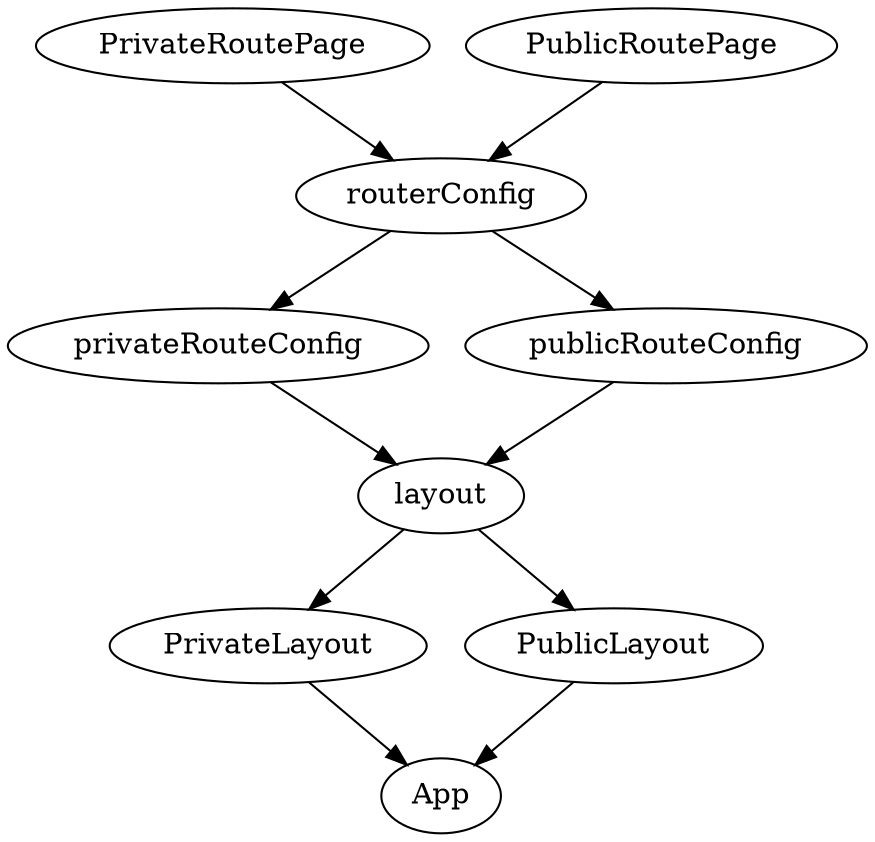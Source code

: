 digraph {
    PrivateRoutePage -> routerConfig -> privateRouteConfig;
    PublicRoutePage -> routerConfig -> publicRouteConfig;
    privateRouteConfig -> layout;
    publicRouteConfig -> layout;
    layout -> PrivateLayout;
    layout -> PublicLayout;
    PrivateLayout -> App;
    PublicLayout -> App;
}